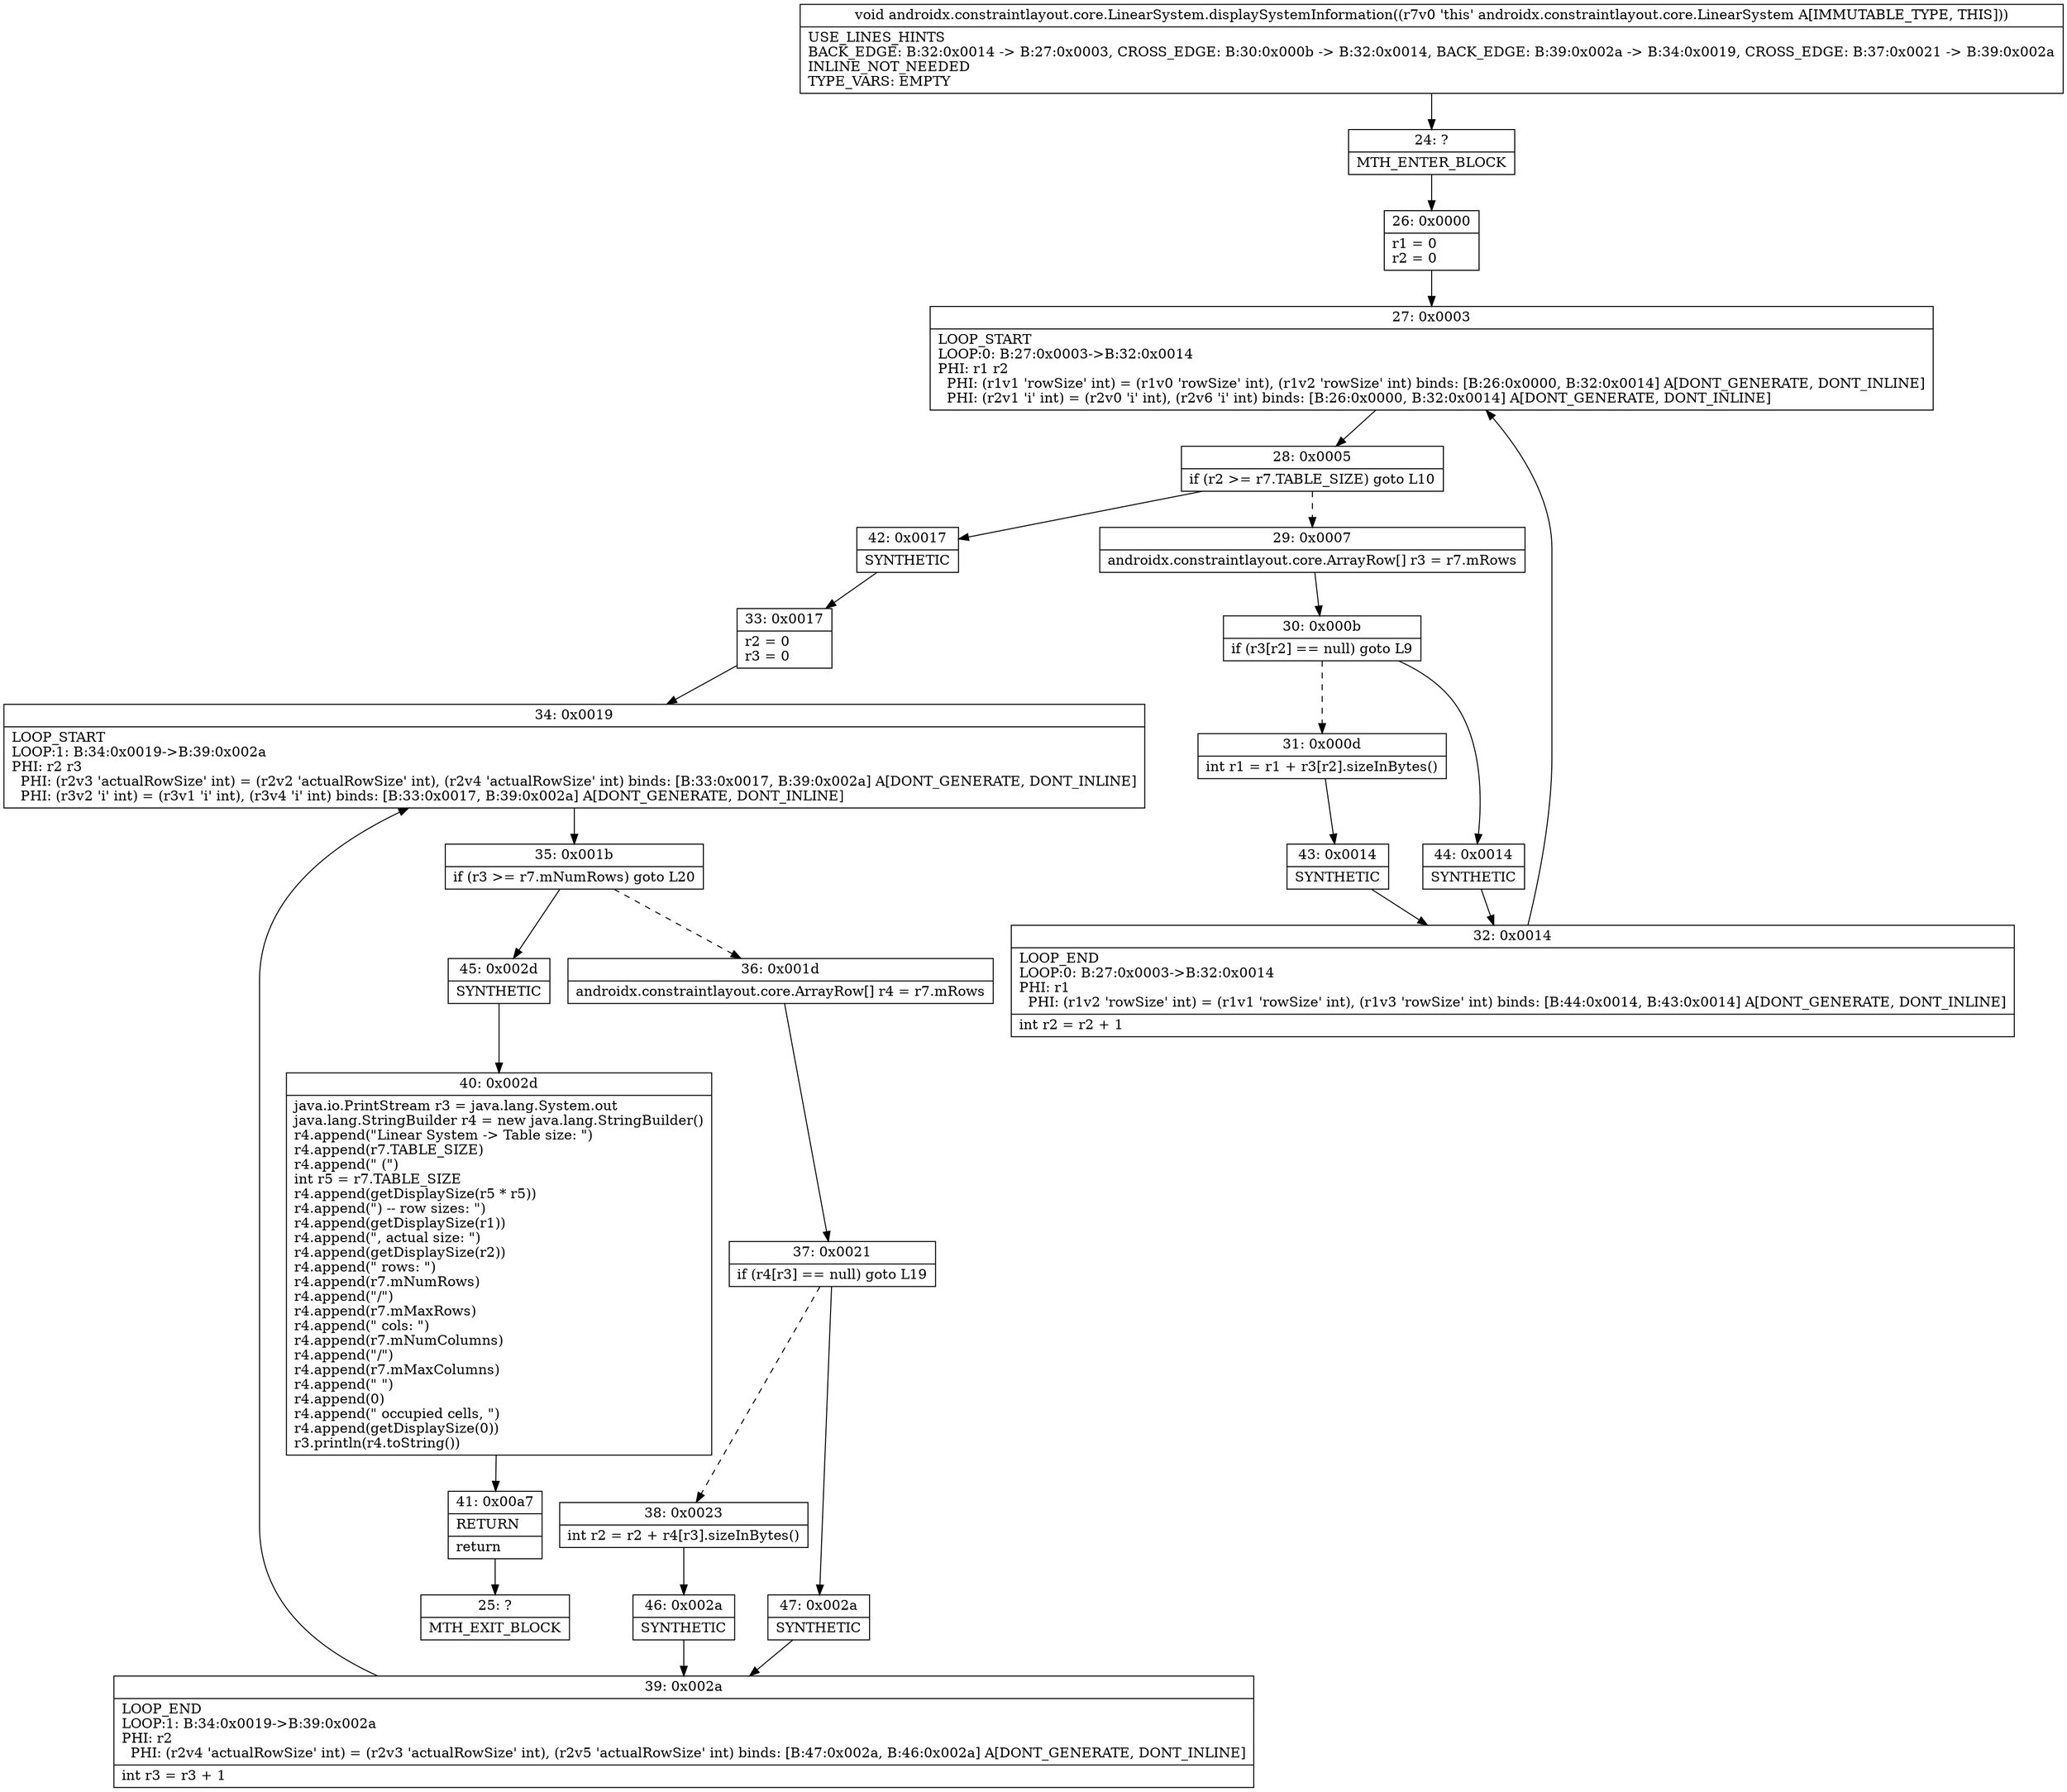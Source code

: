digraph "CFG forandroidx.constraintlayout.core.LinearSystem.displaySystemInformation()V" {
Node_24 [shape=record,label="{24\:\ ?|MTH_ENTER_BLOCK\l}"];
Node_26 [shape=record,label="{26\:\ 0x0000|r1 = 0\lr2 = 0\l}"];
Node_27 [shape=record,label="{27\:\ 0x0003|LOOP_START\lLOOP:0: B:27:0x0003\-\>B:32:0x0014\lPHI: r1 r2 \l  PHI: (r1v1 'rowSize' int) = (r1v0 'rowSize' int), (r1v2 'rowSize' int) binds: [B:26:0x0000, B:32:0x0014] A[DONT_GENERATE, DONT_INLINE]\l  PHI: (r2v1 'i' int) = (r2v0 'i' int), (r2v6 'i' int) binds: [B:26:0x0000, B:32:0x0014] A[DONT_GENERATE, DONT_INLINE]\l}"];
Node_28 [shape=record,label="{28\:\ 0x0005|if (r2 \>= r7.TABLE_SIZE) goto L10\l}"];
Node_29 [shape=record,label="{29\:\ 0x0007|androidx.constraintlayout.core.ArrayRow[] r3 = r7.mRows\l}"];
Node_30 [shape=record,label="{30\:\ 0x000b|if (r3[r2] == null) goto L9\l}"];
Node_31 [shape=record,label="{31\:\ 0x000d|int r1 = r1 + r3[r2].sizeInBytes()\l}"];
Node_43 [shape=record,label="{43\:\ 0x0014|SYNTHETIC\l}"];
Node_32 [shape=record,label="{32\:\ 0x0014|LOOP_END\lLOOP:0: B:27:0x0003\-\>B:32:0x0014\lPHI: r1 \l  PHI: (r1v2 'rowSize' int) = (r1v1 'rowSize' int), (r1v3 'rowSize' int) binds: [B:44:0x0014, B:43:0x0014] A[DONT_GENERATE, DONT_INLINE]\l|int r2 = r2 + 1\l}"];
Node_44 [shape=record,label="{44\:\ 0x0014|SYNTHETIC\l}"];
Node_42 [shape=record,label="{42\:\ 0x0017|SYNTHETIC\l}"];
Node_33 [shape=record,label="{33\:\ 0x0017|r2 = 0\lr3 = 0\l}"];
Node_34 [shape=record,label="{34\:\ 0x0019|LOOP_START\lLOOP:1: B:34:0x0019\-\>B:39:0x002a\lPHI: r2 r3 \l  PHI: (r2v3 'actualRowSize' int) = (r2v2 'actualRowSize' int), (r2v4 'actualRowSize' int) binds: [B:33:0x0017, B:39:0x002a] A[DONT_GENERATE, DONT_INLINE]\l  PHI: (r3v2 'i' int) = (r3v1 'i' int), (r3v4 'i' int) binds: [B:33:0x0017, B:39:0x002a] A[DONT_GENERATE, DONT_INLINE]\l}"];
Node_35 [shape=record,label="{35\:\ 0x001b|if (r3 \>= r7.mNumRows) goto L20\l}"];
Node_36 [shape=record,label="{36\:\ 0x001d|androidx.constraintlayout.core.ArrayRow[] r4 = r7.mRows\l}"];
Node_37 [shape=record,label="{37\:\ 0x0021|if (r4[r3] == null) goto L19\l}"];
Node_38 [shape=record,label="{38\:\ 0x0023|int r2 = r2 + r4[r3].sizeInBytes()\l}"];
Node_46 [shape=record,label="{46\:\ 0x002a|SYNTHETIC\l}"];
Node_39 [shape=record,label="{39\:\ 0x002a|LOOP_END\lLOOP:1: B:34:0x0019\-\>B:39:0x002a\lPHI: r2 \l  PHI: (r2v4 'actualRowSize' int) = (r2v3 'actualRowSize' int), (r2v5 'actualRowSize' int) binds: [B:47:0x002a, B:46:0x002a] A[DONT_GENERATE, DONT_INLINE]\l|int r3 = r3 + 1\l}"];
Node_47 [shape=record,label="{47\:\ 0x002a|SYNTHETIC\l}"];
Node_45 [shape=record,label="{45\:\ 0x002d|SYNTHETIC\l}"];
Node_40 [shape=record,label="{40\:\ 0x002d|java.io.PrintStream r3 = java.lang.System.out\ljava.lang.StringBuilder r4 = new java.lang.StringBuilder()\lr4.append(\"Linear System \-\> Table size: \")\lr4.append(r7.TABLE_SIZE)\lr4.append(\" (\")\lint r5 = r7.TABLE_SIZE\lr4.append(getDisplaySize(r5 * r5))\lr4.append(\") \-\- row sizes: \")\lr4.append(getDisplaySize(r1))\lr4.append(\", actual size: \")\lr4.append(getDisplaySize(r2))\lr4.append(\" rows: \")\lr4.append(r7.mNumRows)\lr4.append(\"\/\")\lr4.append(r7.mMaxRows)\lr4.append(\" cols: \")\lr4.append(r7.mNumColumns)\lr4.append(\"\/\")\lr4.append(r7.mMaxColumns)\lr4.append(\" \")\lr4.append(0)\lr4.append(\" occupied cells, \")\lr4.append(getDisplaySize(0))\lr3.println(r4.toString())\l}"];
Node_41 [shape=record,label="{41\:\ 0x00a7|RETURN\l|return\l}"];
Node_25 [shape=record,label="{25\:\ ?|MTH_EXIT_BLOCK\l}"];
MethodNode[shape=record,label="{void androidx.constraintlayout.core.LinearSystem.displaySystemInformation((r7v0 'this' androidx.constraintlayout.core.LinearSystem A[IMMUTABLE_TYPE, THIS]))  | USE_LINES_HINTS\lBACK_EDGE: B:32:0x0014 \-\> B:27:0x0003, CROSS_EDGE: B:30:0x000b \-\> B:32:0x0014, BACK_EDGE: B:39:0x002a \-\> B:34:0x0019, CROSS_EDGE: B:37:0x0021 \-\> B:39:0x002a\lINLINE_NOT_NEEDED\lTYPE_VARS: EMPTY\l}"];
MethodNode -> Node_24;Node_24 -> Node_26;
Node_26 -> Node_27;
Node_27 -> Node_28;
Node_28 -> Node_29[style=dashed];
Node_28 -> Node_42;
Node_29 -> Node_30;
Node_30 -> Node_31[style=dashed];
Node_30 -> Node_44;
Node_31 -> Node_43;
Node_43 -> Node_32;
Node_32 -> Node_27;
Node_44 -> Node_32;
Node_42 -> Node_33;
Node_33 -> Node_34;
Node_34 -> Node_35;
Node_35 -> Node_36[style=dashed];
Node_35 -> Node_45;
Node_36 -> Node_37;
Node_37 -> Node_38[style=dashed];
Node_37 -> Node_47;
Node_38 -> Node_46;
Node_46 -> Node_39;
Node_39 -> Node_34;
Node_47 -> Node_39;
Node_45 -> Node_40;
Node_40 -> Node_41;
Node_41 -> Node_25;
}


